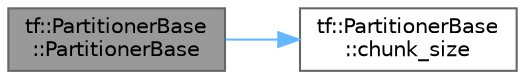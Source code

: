 digraph "tf::PartitionerBase::PartitionerBase"
{
 // LATEX_PDF_SIZE
  bgcolor="transparent";
  edge [fontname=Helvetica,fontsize=10,labelfontname=Helvetica,labelfontsize=10];
  node [fontname=Helvetica,fontsize=10,shape=box,height=0.2,width=0.4];
  rankdir="LR";
  Node1 [id="Node000001",label="tf::PartitionerBase\l::PartitionerBase",height=0.2,width=0.4,color="gray40", fillcolor="grey60", style="filled", fontcolor="black",tooltip="construct a partitioner with the given chunk size"];
  Node1 -> Node2 [id="edge2_Node000001_Node000002",color="steelblue1",style="solid",tooltip=" "];
  Node2 [id="Node000002",label="tf::PartitionerBase\l::chunk_size",height=0.2,width=0.4,color="grey40", fillcolor="white", style="filled",URL="$classtf_1_1_partitioner_base.html#afa34299dea355738efa5684024d08215",tooltip="query the chunk size of this partitioner"];
}
